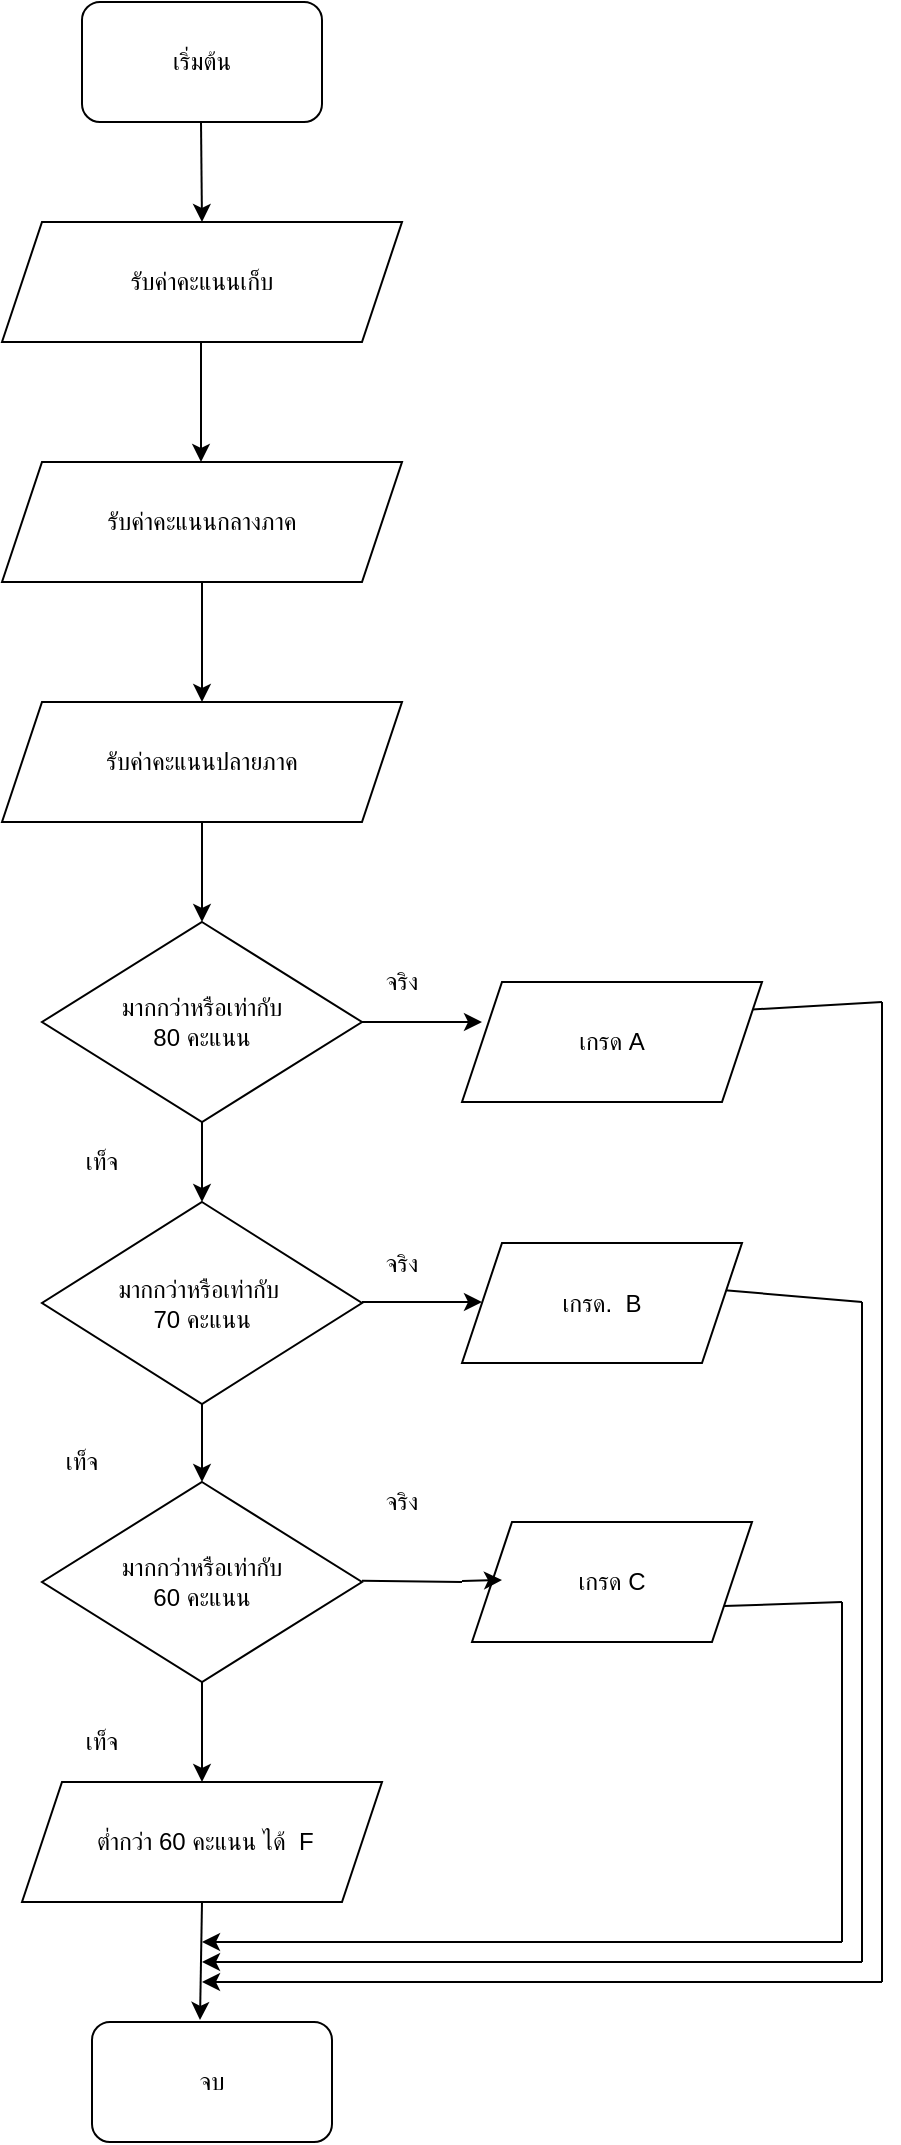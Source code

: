 <mxfile version="14.7.2" type="github">
  <diagram id="emTx1KUM3lQgXSb6Pd_K" name="Page-1">
    <mxGraphModel dx="909" dy="1817" grid="1" gridSize="10" guides="1" tooltips="1" connect="1" arrows="1" fold="1" page="1" pageScale="1" pageWidth="850" pageHeight="1100" math="0" shadow="0">
      <root>
        <mxCell id="0" />
        <mxCell id="1" parent="0" />
        <mxCell id="A_fu50gzv6TWCwOzuYg5-2" value="เริ่มต้น" style="rounded=1;whiteSpace=wrap;html=1;" vertex="1" parent="1">
          <mxGeometry x="360" y="-1080" width="120" height="60" as="geometry" />
        </mxCell>
        <mxCell id="A_fu50gzv6TWCwOzuYg5-4" value="" style="endArrow=classic;html=1;" edge="1" parent="1">
          <mxGeometry width="50" height="50" relative="1" as="geometry">
            <mxPoint x="419.5" y="-1020" as="sourcePoint" />
            <mxPoint x="420" y="-970" as="targetPoint" />
          </mxGeometry>
        </mxCell>
        <mxCell id="A_fu50gzv6TWCwOzuYg5-5" value="รับค่าคะแนนเก็บ" style="shape=parallelogram;perimeter=parallelogramPerimeter;whiteSpace=wrap;html=1;fixedSize=1;" vertex="1" parent="1">
          <mxGeometry x="320" y="-970" width="200" height="60" as="geometry" />
        </mxCell>
        <mxCell id="A_fu50gzv6TWCwOzuYg5-6" value="" style="endArrow=classic;html=1;" edge="1" parent="1">
          <mxGeometry width="50" height="50" relative="1" as="geometry">
            <mxPoint x="419.5" y="-910" as="sourcePoint" />
            <mxPoint x="419.5" y="-850" as="targetPoint" />
          </mxGeometry>
        </mxCell>
        <mxCell id="A_fu50gzv6TWCwOzuYg5-7" value="รับค่าคะแนนกลางภาค" style="shape=parallelogram;perimeter=parallelogramPerimeter;whiteSpace=wrap;html=1;fixedSize=1;" vertex="1" parent="1">
          <mxGeometry x="320" y="-850" width="200" height="60" as="geometry" />
        </mxCell>
        <mxCell id="A_fu50gzv6TWCwOzuYg5-8" value="รับค่าคะแนนปลายภาค" style="shape=parallelogram;perimeter=parallelogramPerimeter;whiteSpace=wrap;html=1;fixedSize=1;" vertex="1" parent="1">
          <mxGeometry x="320" y="-730" width="200" height="60" as="geometry" />
        </mxCell>
        <mxCell id="A_fu50gzv6TWCwOzuYg5-9" value="" style="endArrow=classic;html=1;entryX=0.5;entryY=0;entryDx=0;entryDy=0;" edge="1" parent="1" target="A_fu50gzv6TWCwOzuYg5-8">
          <mxGeometry width="50" height="50" relative="1" as="geometry">
            <mxPoint x="420" y="-790" as="sourcePoint" />
            <mxPoint x="470" y="-840" as="targetPoint" />
          </mxGeometry>
        </mxCell>
        <mxCell id="A_fu50gzv6TWCwOzuYg5-10" value="มากกว่าหรือเท่ากับ &lt;br&gt;80 คะแนน" style="rhombus;whiteSpace=wrap;html=1;" vertex="1" parent="1">
          <mxGeometry x="340" y="-620" width="160" height="100" as="geometry" />
        </mxCell>
        <mxCell id="A_fu50gzv6TWCwOzuYg5-11" value="มากกว่าหรือเท่ากับ&amp;nbsp;&lt;br&gt;70 คะแนน" style="rhombus;whiteSpace=wrap;html=1;" vertex="1" parent="1">
          <mxGeometry x="340" y="-480" width="160" height="101" as="geometry" />
        </mxCell>
        <mxCell id="A_fu50gzv6TWCwOzuYg5-12" value="มากกว่าหรือเท่ากับ&lt;br&gt;60 คะแนน" style="rhombus;whiteSpace=wrap;html=1;" vertex="1" parent="1">
          <mxGeometry x="340" y="-340" width="160" height="100" as="geometry" />
        </mxCell>
        <mxCell id="A_fu50gzv6TWCwOzuYg5-13" value="&amp;nbsp;ต่ำกว่า 60 คะแนน ได้ &amp;nbsp;F" style="shape=parallelogram;perimeter=parallelogramPerimeter;whiteSpace=wrap;html=1;fixedSize=1;" vertex="1" parent="1">
          <mxGeometry x="330" y="-190" width="180" height="60" as="geometry" />
        </mxCell>
        <mxCell id="A_fu50gzv6TWCwOzuYg5-14" value="จบ" style="rounded=1;whiteSpace=wrap;html=1;" vertex="1" parent="1">
          <mxGeometry x="365" y="-70" width="120" height="60" as="geometry" />
        </mxCell>
        <mxCell id="A_fu50gzv6TWCwOzuYg5-15" value="" style="endArrow=classic;html=1;entryX=0.5;entryY=0;entryDx=0;entryDy=0;" edge="1" parent="1" target="A_fu50gzv6TWCwOzuYg5-10">
          <mxGeometry width="50" height="50" relative="1" as="geometry">
            <mxPoint x="420" y="-670" as="sourcePoint" />
            <mxPoint x="470" y="-720" as="targetPoint" />
          </mxGeometry>
        </mxCell>
        <mxCell id="A_fu50gzv6TWCwOzuYg5-16" value="" style="endArrow=classic;html=1;entryX=0.5;entryY=0;entryDx=0;entryDy=0;" edge="1" parent="1" target="A_fu50gzv6TWCwOzuYg5-11">
          <mxGeometry width="50" height="50" relative="1" as="geometry">
            <mxPoint x="420" y="-520" as="sourcePoint" />
            <mxPoint x="470" y="-570" as="targetPoint" />
          </mxGeometry>
        </mxCell>
        <mxCell id="A_fu50gzv6TWCwOzuYg5-17" value="" style="endArrow=classic;html=1;entryX=0.5;entryY=0;entryDx=0;entryDy=0;" edge="1" parent="1" target="A_fu50gzv6TWCwOzuYg5-12">
          <mxGeometry width="50" height="50" relative="1" as="geometry">
            <mxPoint x="420" y="-379" as="sourcePoint" />
            <mxPoint x="470" y="-429" as="targetPoint" />
          </mxGeometry>
        </mxCell>
        <mxCell id="A_fu50gzv6TWCwOzuYg5-18" value="" style="endArrow=classic;html=1;entryX=0.5;entryY=0;entryDx=0;entryDy=0;" edge="1" parent="1" target="A_fu50gzv6TWCwOzuYg5-13">
          <mxGeometry width="50" height="50" relative="1" as="geometry">
            <mxPoint x="420" y="-240" as="sourcePoint" />
            <mxPoint x="470" y="-290" as="targetPoint" />
          </mxGeometry>
        </mxCell>
        <mxCell id="A_fu50gzv6TWCwOzuYg5-20" value="" style="endArrow=classic;html=1;entryX=0.45;entryY=-0.017;entryDx=0;entryDy=0;entryPerimeter=0;" edge="1" parent="1" target="A_fu50gzv6TWCwOzuYg5-14">
          <mxGeometry width="50" height="50" relative="1" as="geometry">
            <mxPoint x="420" y="-130" as="sourcePoint" />
            <mxPoint x="470" y="-180" as="targetPoint" />
          </mxGeometry>
        </mxCell>
        <mxCell id="A_fu50gzv6TWCwOzuYg5-21" value="" style="endArrow=classic;html=1;" edge="1" parent="1">
          <mxGeometry width="50" height="50" relative="1" as="geometry">
            <mxPoint x="500" y="-570" as="sourcePoint" />
            <mxPoint x="560" y="-570" as="targetPoint" />
          </mxGeometry>
        </mxCell>
        <mxCell id="A_fu50gzv6TWCwOzuYg5-23" value="" style="endArrow=classic;html=1;" edge="1" parent="1">
          <mxGeometry width="50" height="50" relative="1" as="geometry">
            <mxPoint x="500" y="-430" as="sourcePoint" />
            <mxPoint x="560" y="-430" as="targetPoint" />
          </mxGeometry>
        </mxCell>
        <mxCell id="A_fu50gzv6TWCwOzuYg5-27" value="เกรด C" style="shape=parallelogram;perimeter=parallelogramPerimeter;whiteSpace=wrap;html=1;fixedSize=1;" vertex="1" parent="1">
          <mxGeometry x="555" y="-320" width="140" height="60" as="geometry" />
        </mxCell>
        <mxCell id="A_fu50gzv6TWCwOzuYg5-28" value="" style="endArrow=classic;html=1;" edge="1" parent="1">
          <mxGeometry width="50" height="50" relative="1" as="geometry">
            <mxPoint x="760" y="-90" as="sourcePoint" />
            <mxPoint x="420" y="-90" as="targetPoint" />
          </mxGeometry>
        </mxCell>
        <mxCell id="A_fu50gzv6TWCwOzuYg5-29" value="" style="endArrow=none;html=1;" edge="1" parent="1">
          <mxGeometry width="50" height="50" relative="1" as="geometry">
            <mxPoint x="760" y="-90" as="sourcePoint" />
            <mxPoint x="760" y="-580" as="targetPoint" />
            <Array as="points" />
          </mxGeometry>
        </mxCell>
        <mxCell id="A_fu50gzv6TWCwOzuYg5-30" value="" style="endArrow=none;html=1;exitX=0.94;exitY=0.4;exitDx=0;exitDy=0;exitPerimeter=0;" edge="1" parent="1">
          <mxGeometry width="50" height="50" relative="1" as="geometry">
            <mxPoint x="691" y="-576" as="sourcePoint" />
            <mxPoint x="760" y="-580" as="targetPoint" />
          </mxGeometry>
        </mxCell>
        <mxCell id="A_fu50gzv6TWCwOzuYg5-31" value="" style="endArrow=none;html=1;" edge="1" parent="1">
          <mxGeometry width="50" height="50" relative="1" as="geometry">
            <mxPoint x="750" y="-430" as="sourcePoint" />
            <mxPoint x="750" y="-100" as="targetPoint" />
            <Array as="points" />
          </mxGeometry>
        </mxCell>
        <mxCell id="A_fu50gzv6TWCwOzuYg5-32" value="" style="endArrow=none;html=1;" edge="1" parent="1">
          <mxGeometry width="50" height="50" relative="1" as="geometry">
            <mxPoint x="750" y="-430" as="sourcePoint" />
            <mxPoint x="680" y="-436" as="targetPoint" />
          </mxGeometry>
        </mxCell>
        <mxCell id="A_fu50gzv6TWCwOzuYg5-34" value="" style="endArrow=classic;html=1;" edge="1" parent="1">
          <mxGeometry width="50" height="50" relative="1" as="geometry">
            <mxPoint x="750" y="-100" as="sourcePoint" />
            <mxPoint x="420" y="-100" as="targetPoint" />
          </mxGeometry>
        </mxCell>
        <mxCell id="A_fu50gzv6TWCwOzuYg5-35" value="" style="endArrow=classic;html=1;" edge="1" parent="1">
          <mxGeometry width="50" height="50" relative="1" as="geometry">
            <mxPoint x="740" y="-110" as="sourcePoint" />
            <mxPoint x="420" y="-110" as="targetPoint" />
          </mxGeometry>
        </mxCell>
        <mxCell id="A_fu50gzv6TWCwOzuYg5-36" value="" style="endArrow=none;html=1;" edge="1" parent="1">
          <mxGeometry width="50" height="50" relative="1" as="geometry">
            <mxPoint x="740" y="-110" as="sourcePoint" />
            <mxPoint x="740" y="-280" as="targetPoint" />
          </mxGeometry>
        </mxCell>
        <mxCell id="A_fu50gzv6TWCwOzuYg5-37" value="" style="endArrow=none;html=1;exitX=1;exitY=0.75;exitDx=0;exitDy=0;" edge="1" parent="1" source="A_fu50gzv6TWCwOzuYg5-27">
          <mxGeometry width="50" height="50" relative="1" as="geometry">
            <mxPoint x="686" y="-280" as="sourcePoint" />
            <mxPoint x="740" y="-280" as="targetPoint" />
          </mxGeometry>
        </mxCell>
        <mxCell id="A_fu50gzv6TWCwOzuYg5-38" value="จริง" style="text;html=1;strokeColor=none;fillColor=none;align=center;verticalAlign=middle;whiteSpace=wrap;rounded=0;" vertex="1" parent="1">
          <mxGeometry x="500" y="-600" width="40" height="20" as="geometry" />
        </mxCell>
        <mxCell id="A_fu50gzv6TWCwOzuYg5-39" value="จริง" style="text;html=1;strokeColor=none;fillColor=none;align=center;verticalAlign=middle;whiteSpace=wrap;rounded=0;" vertex="1" parent="1">
          <mxGeometry x="500" y="-459.5" width="40" height="20" as="geometry" />
        </mxCell>
        <mxCell id="A_fu50gzv6TWCwOzuYg5-44" value="" style="endArrow=classic;html=1;startArrow=none;" edge="1" parent="1">
          <mxGeometry width="50" height="50" relative="1" as="geometry">
            <mxPoint x="550" y="-290.5" as="sourcePoint" />
            <mxPoint x="570" y="-291" as="targetPoint" />
          </mxGeometry>
        </mxCell>
        <mxCell id="A_fu50gzv6TWCwOzuYg5-46" value="" style="endArrow=none;html=1;" edge="1" parent="1">
          <mxGeometry width="50" height="50" relative="1" as="geometry">
            <mxPoint x="500" y="-290.67" as="sourcePoint" />
            <mxPoint x="550" y="-290" as="targetPoint" />
          </mxGeometry>
        </mxCell>
        <mxCell id="A_fu50gzv6TWCwOzuYg5-48" value="จริง" style="text;html=1;strokeColor=none;fillColor=none;align=center;verticalAlign=middle;whiteSpace=wrap;rounded=0;" vertex="1" parent="1">
          <mxGeometry x="500" y="-340" width="40" height="20" as="geometry" />
        </mxCell>
        <mxCell id="A_fu50gzv6TWCwOzuYg5-49" value="เท็จ" style="text;html=1;strokeColor=none;fillColor=none;align=center;verticalAlign=middle;whiteSpace=wrap;rounded=0;" vertex="1" parent="1">
          <mxGeometry x="350" y="-510" width="40" height="20" as="geometry" />
        </mxCell>
        <mxCell id="A_fu50gzv6TWCwOzuYg5-50" value="เท็จ" style="text;html=1;strokeColor=none;fillColor=none;align=center;verticalAlign=middle;whiteSpace=wrap;rounded=0;" vertex="1" parent="1">
          <mxGeometry x="340" y="-360" width="40" height="20" as="geometry" />
        </mxCell>
        <mxCell id="A_fu50gzv6TWCwOzuYg5-51" value="เท็จ" style="text;html=1;strokeColor=none;fillColor=none;align=center;verticalAlign=middle;whiteSpace=wrap;rounded=0;" vertex="1" parent="1">
          <mxGeometry x="350" y="-220" width="40" height="20" as="geometry" />
        </mxCell>
        <mxCell id="A_fu50gzv6TWCwOzuYg5-52" value="เกรด A" style="shape=parallelogram;perimeter=parallelogramPerimeter;whiteSpace=wrap;html=1;fixedSize=1;" vertex="1" parent="1">
          <mxGeometry x="550" y="-590" width="150" height="60" as="geometry" />
        </mxCell>
        <mxCell id="A_fu50gzv6TWCwOzuYg5-53" value="เกรด. &amp;nbsp;B" style="shape=parallelogram;perimeter=parallelogramPerimeter;whiteSpace=wrap;html=1;fixedSize=1;" vertex="1" parent="1">
          <mxGeometry x="550" y="-459.5" width="140" height="60" as="geometry" />
        </mxCell>
      </root>
    </mxGraphModel>
  </diagram>
</mxfile>
